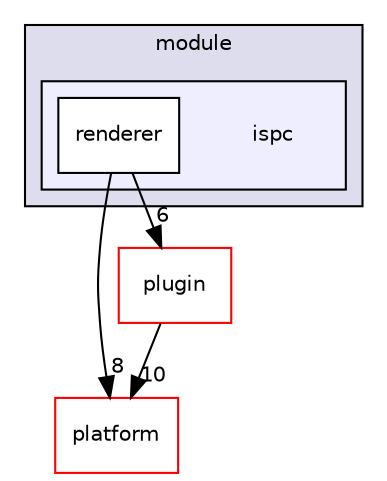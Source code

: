 digraph "bioexplorer/backend/plugins/MediaMaker/module/ispc" {
  compound=true
  node [ fontsize="10", fontname="Helvetica"];
  edge [ labelfontsize="10", labelfontname="Helvetica"];
  subgraph clusterdir_e03123f27d9aa4e105763c81dcd1a12d {
    graph [ bgcolor="#ddddee", pencolor="black", label="module" fontname="Helvetica", fontsize="10", URL="dir_e03123f27d9aa4e105763c81dcd1a12d.html"]
  subgraph clusterdir_1ec2d5b7d2b22ab2ad5468b780dda495 {
    graph [ bgcolor="#eeeeff", pencolor="black", label="" URL="dir_1ec2d5b7d2b22ab2ad5468b780dda495.html"];
    dir_1ec2d5b7d2b22ab2ad5468b780dda495 [shape=plaintext label="ispc"];
  dir_43275072a869970425f50086a06499ae [shape=box label="renderer" fillcolor="white" style="filled" URL="dir_43275072a869970425f50086a06499ae.html"];
  }
  }
  dir_c5a52a81292cf9a5167198f4f346d6d9 [shape=box label="platform" fillcolor="white" style="filled" color="red" URL="dir_c5a52a81292cf9a5167198f4f346d6d9.html"];
  dir_b52349f5576cfd3d293727016b3a4bfd [shape=box label="plugin" fillcolor="white" style="filled" color="red" URL="dir_b52349f5576cfd3d293727016b3a4bfd.html"];
  dir_43275072a869970425f50086a06499ae->dir_b52349f5576cfd3d293727016b3a4bfd [headlabel="6", labeldistance=1.5 headhref="dir_000016_000017.html"];
  dir_43275072a869970425f50086a06499ae->dir_c5a52a81292cf9a5167198f4f346d6d9 [headlabel="8", labeldistance=1.5 headhref="dir_000016_000061.html"];
  dir_b52349f5576cfd3d293727016b3a4bfd->dir_c5a52a81292cf9a5167198f4f346d6d9 [headlabel="10", labeldistance=1.5 headhref="dir_000017_000061.html"];
}
